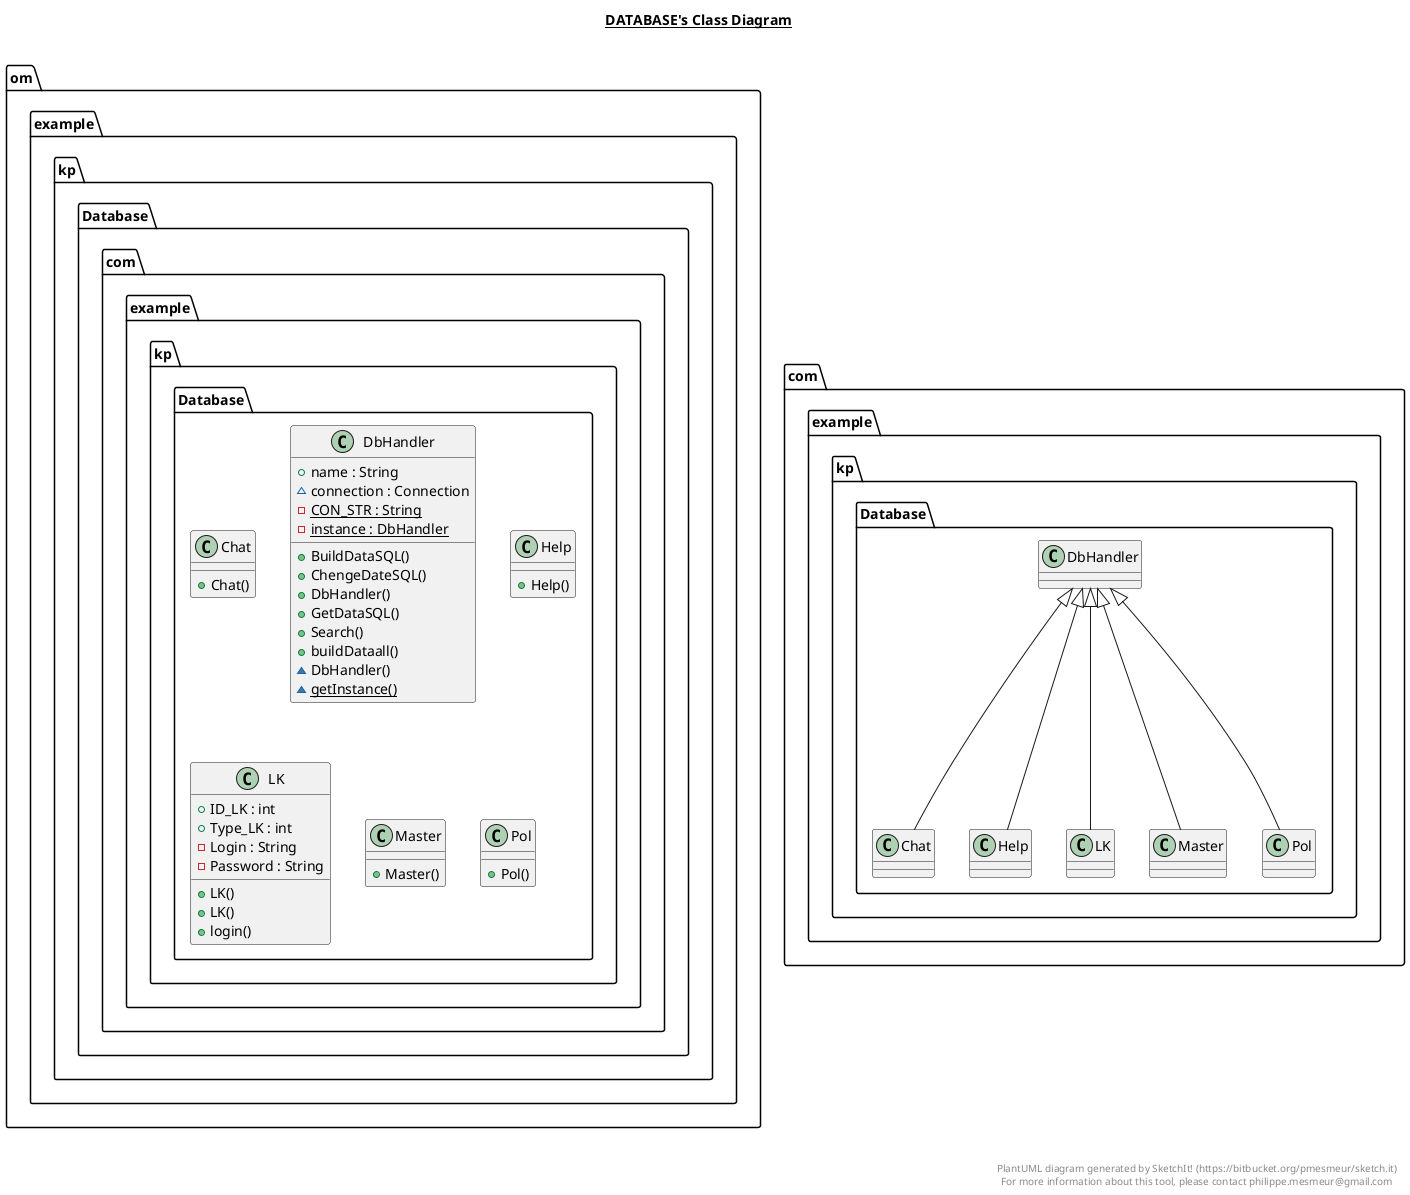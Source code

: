@startuml

title __DATABASE's Class Diagram__\n


    namespace om.example.kp {
      namespace Database {
        class com.example.kp.Database.Chat {
            + Chat()
        }
      }
    }

  


    namespace om.example.kp {
      namespace Database {
        class com.example.kp.Database.DbHandler {
            + name : String
            ~ connection : Connection
            {static} - CON_STR : String
            {static} - instance : DbHandler
            + BuildDataSQL()
            + ChengeDateSQL()
            + DbHandler()
            + GetDataSQL()
            + Search()
            + buildDataall()
            ~ DbHandler()
            {static} ~ getInstance()
        }
      }
    }

  


    namespace om.example.kp {
      namespace Database {
        class com.example.kp.Database.Help {
            + Help()
        }
      }
    }

  


    namespace om.example.kp {
      namespace Database {
        class com.example.kp.Database.LK {
            + ID_LK : int
            + Type_LK : int
            - Login : String
            - Password : String
            + LK()
            + LK()
            + login()
        }
      }
    }

  


    namespace om.example.kp {
      namespace Database {
        class com.example.kp.Database.Master {
            + Master()
        }
      }
    }

  

    namespace om.example.kp {
      namespace Database {
        class com.example.kp.Database.Pol {
            + Pol()
        }
      }
    }

  

  com.example.kp.Database.Chat -up-|> com.example.kp.Database.DbHandler
  com.example.kp.Database.Help -up-|> com.example.kp.Database.DbHandler
  com.example.kp.Database.LK -up-|> com.example.kp.Database.DbHandler
  com.example.kp.Database.Master -up-|> com.example.kp.Database.DbHandler
  com.example.kp.Database.Pol -up-|> com.example.kp.Database.DbHandler


right footer


PlantUML diagram generated by SketchIt! (https://bitbucket.org/pmesmeur/sketch.it)
For more information about this tool, please contact philippe.mesmeur@gmail.com
endfooter

@enduml
